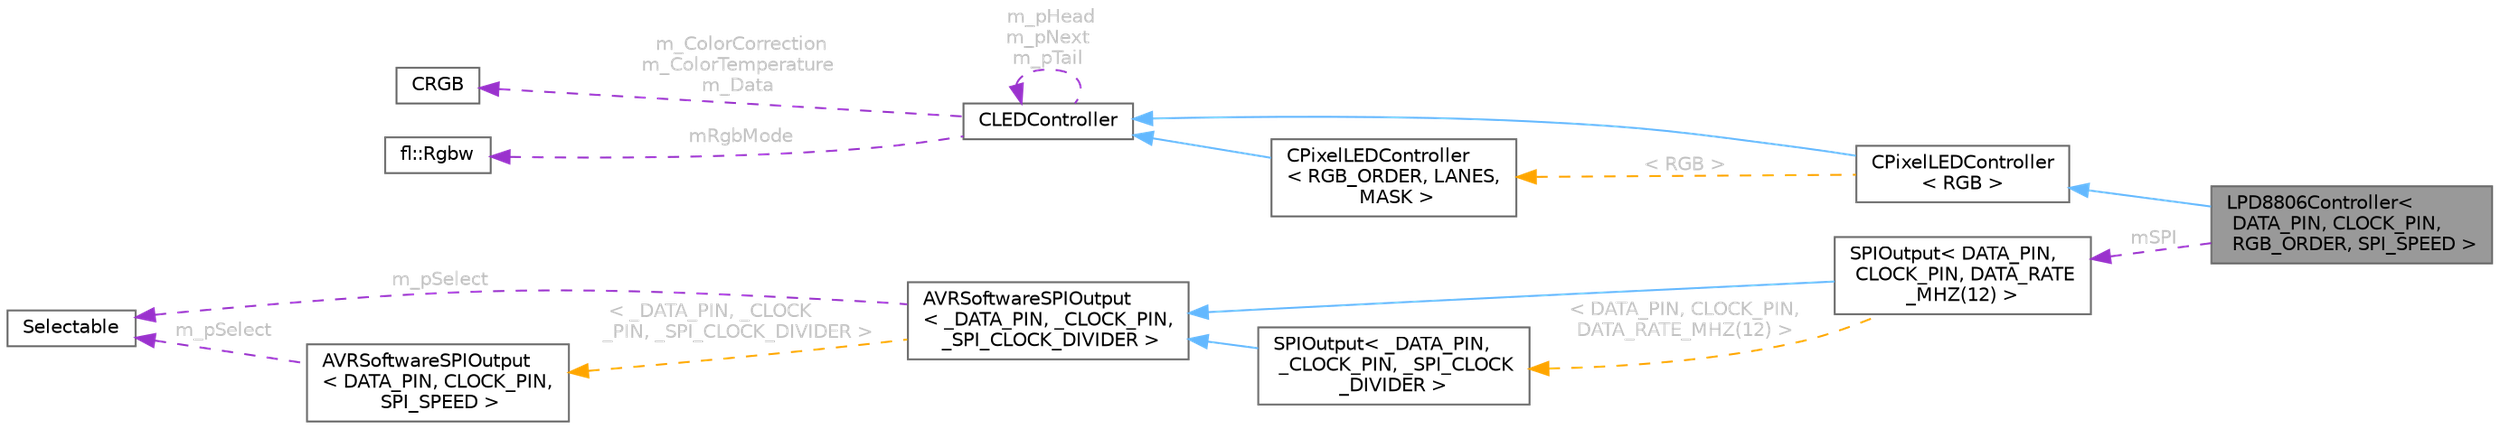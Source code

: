 digraph "LPD8806Controller&lt; DATA_PIN, CLOCK_PIN, RGB_ORDER, SPI_SPEED &gt;"
{
 // INTERACTIVE_SVG=YES
 // LATEX_PDF_SIZE
  bgcolor="transparent";
  edge [fontname=Helvetica,fontsize=10,labelfontname=Helvetica,labelfontsize=10];
  node [fontname=Helvetica,fontsize=10,shape=box,height=0.2,width=0.4];
  rankdir="LR";
  Node1 [id="Node000001",label="LPD8806Controller\<\l DATA_PIN, CLOCK_PIN,\l RGB_ORDER, SPI_SPEED \>",height=0.2,width=0.4,color="gray40", fillcolor="grey60", style="filled", fontcolor="black",tooltip="LPD8806 controller class."];
  Node2 -> Node1 [id="edge1_Node000001_Node000002",dir="back",color="steelblue1",style="solid",tooltip=" "];
  Node2 [id="Node000002",label="CPixelLEDController\l\< RGB \>",height=0.2,width=0.4,color="gray40", fillcolor="white", style="filled",URL="$d0/dc9/class_c_pixel_l_e_d_controller.html",tooltip=" "];
  Node3 -> Node2 [id="edge2_Node000002_Node000003",dir="back",color="steelblue1",style="solid",tooltip=" "];
  Node3 [id="Node000003",label="CLEDController",height=0.2,width=0.4,color="gray40", fillcolor="white", style="filled",URL="$d6/d2c/class_c_l_e_d_controller.html",tooltip="Base definition for an LED controller."];
  Node4 -> Node3 [id="edge3_Node000003_Node000004",dir="back",color="darkorchid3",style="dashed",tooltip=" ",label=" m_ColorCorrection\nm_ColorTemperature\nm_Data",fontcolor="grey" ];
  Node4 [id="Node000004",label="CRGB",height=0.2,width=0.4,color="gray40", fillcolor="white", style="filled",URL="$d7/d82/struct_c_r_g_b.html",tooltip="Representation of an RGB pixel (Red, Green, Blue)"];
  Node3 -> Node3 [id="edge4_Node000003_Node000003",dir="back",color="darkorchid3",style="dashed",tooltip=" ",label=" m_pHead\nm_pNext\nm_pTail",fontcolor="grey" ];
  Node5 -> Node3 [id="edge5_Node000003_Node000005",dir="back",color="darkorchid3",style="dashed",tooltip=" ",label=" mRgbMode",fontcolor="grey" ];
  Node5 [id="Node000005",label="fl::Rgbw",height=0.2,width=0.4,color="gray40", fillcolor="white", style="filled",URL="$d7/d27/structfl_1_1_rgbw.html",tooltip=" "];
  Node6 -> Node2 [id="edge6_Node000002_Node000006",dir="back",color="orange",style="dashed",tooltip=" ",label=" \< RGB \>",fontcolor="grey" ];
  Node6 [id="Node000006",label="CPixelLEDController\l\< RGB_ORDER, LANES,\l MASK \>",height=0.2,width=0.4,color="gray40", fillcolor="white", style="filled",URL="$d0/dc9/class_c_pixel_l_e_d_controller.html",tooltip="Template extension of the CLEDController class."];
  Node3 -> Node6 [id="edge7_Node000006_Node000003",dir="back",color="steelblue1",style="solid",tooltip=" "];
  Node7 -> Node1 [id="edge8_Node000001_Node000007",dir="back",color="darkorchid3",style="dashed",tooltip=" ",label=" mSPI",fontcolor="grey" ];
  Node7 [id="Node000007",label="SPIOutput\< DATA_PIN,\l CLOCK_PIN, DATA_RATE\l_MHZ(12) \>",height=0.2,width=0.4,color="gray40", fillcolor="white", style="filled",URL="$d3/d97/class_s_p_i_output.html",tooltip=" "];
  Node8 -> Node7 [id="edge9_Node000007_Node000008",dir="back",color="steelblue1",style="solid",tooltip=" "];
  Node8 [id="Node000008",label="AVRSoftwareSPIOutput\l\< _DATA_PIN, _CLOCK_PIN,\l _SPI_CLOCK_DIVIDER \>",height=0.2,width=0.4,color="gray40", fillcolor="white", style="filled",URL="$dc/d57/class_a_v_r_software_s_p_i_output.html",tooltip=" "];
  Node9 -> Node8 [id="edge10_Node000008_Node000009",dir="back",color="darkorchid3",style="dashed",tooltip=" ",label=" m_pSelect",fontcolor="grey" ];
  Node9 [id="Node000009",label="Selectable",height=0.2,width=0.4,color="gray40", fillcolor="white", style="filled",URL="$dd/da1/class_selectable.html",tooltip="Abstract class for \"selectable\" things."];
  Node10 -> Node8 [id="edge11_Node000008_Node000010",dir="back",color="orange",style="dashed",tooltip=" ",label=" \< _DATA_PIN, _CLOCK\l_PIN, _SPI_CLOCK_DIVIDER \>",fontcolor="grey" ];
  Node10 [id="Node000010",label="AVRSoftwareSPIOutput\l\< DATA_PIN, CLOCK_PIN,\l SPI_SPEED \>",height=0.2,width=0.4,color="gray40", fillcolor="white", style="filled",URL="$dc/d57/class_a_v_r_software_s_p_i_output.html",tooltip="Software SPI (aka bit-banging) support Includes aggressive optimizations for when the clock and data ..."];
  Node9 -> Node10 [id="edge12_Node000010_Node000009",dir="back",color="darkorchid3",style="dashed",tooltip=" ",label=" m_pSelect",fontcolor="grey" ];
  Node11 -> Node7 [id="edge13_Node000007_Node000011",dir="back",color="orange",style="dashed",tooltip=" ",label=" \< DATA_PIN, CLOCK_PIN,\l DATA_RATE_MHZ(12) \>",fontcolor="grey" ];
  Node11 [id="Node000011",label="SPIOutput\< _DATA_PIN,\l _CLOCK_PIN, _SPI_CLOCK\l_DIVIDER \>",height=0.2,width=0.4,color="gray40", fillcolor="white", style="filled",URL="$d3/d97/class_s_p_i_output.html",tooltip="Hardware SPI output."];
  Node8 -> Node11 [id="edge14_Node000011_Node000008",dir="back",color="steelblue1",style="solid",tooltip=" "];
}
